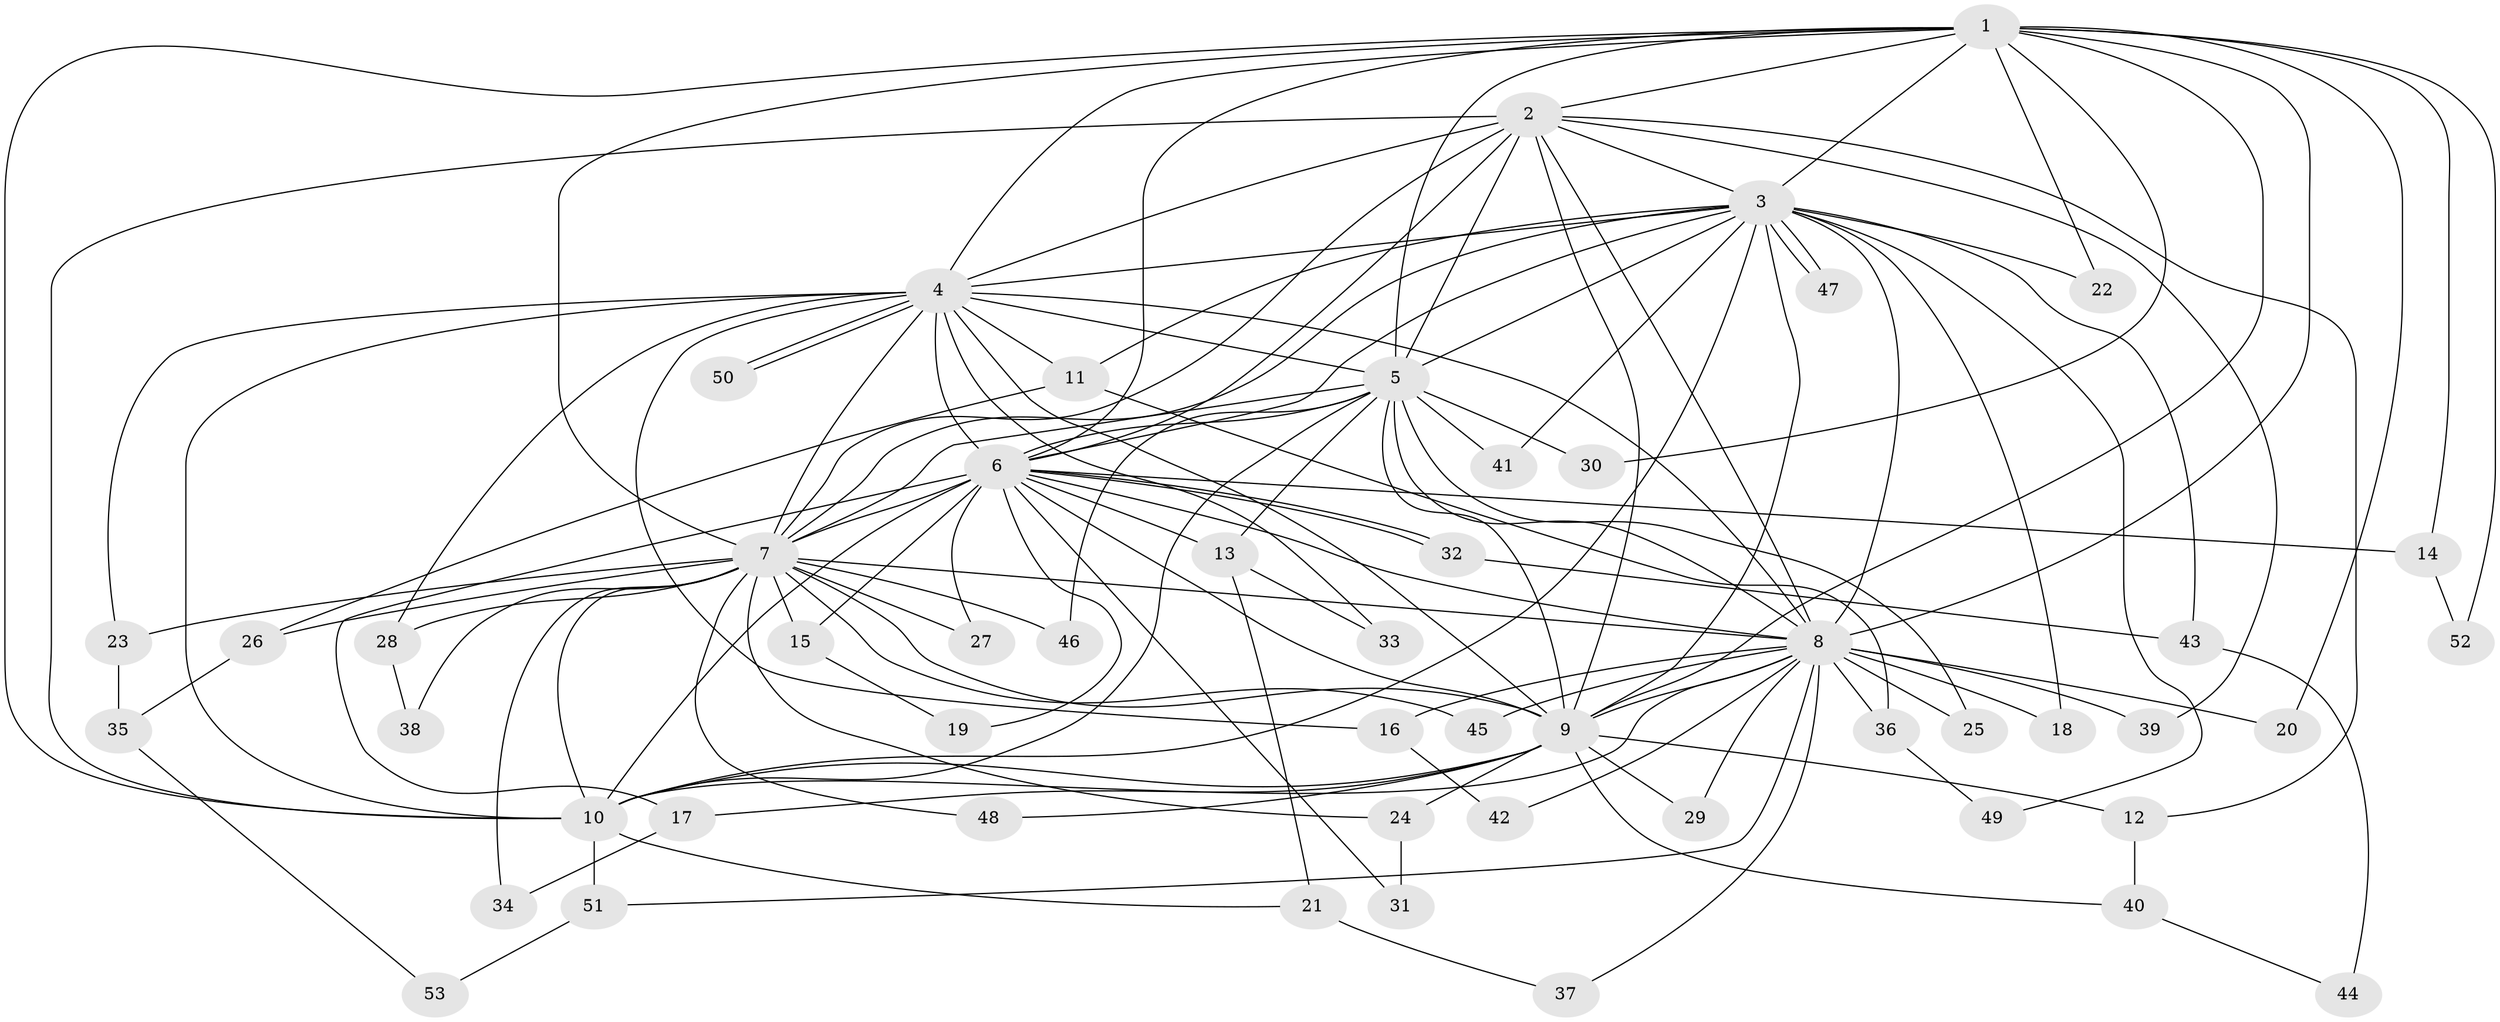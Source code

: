 // Generated by graph-tools (version 1.1) at 2025/01/03/09/25 03:01:21]
// undirected, 53 vertices, 131 edges
graph export_dot {
graph [start="1"]
  node [color=gray90,style=filled];
  1;
  2;
  3;
  4;
  5;
  6;
  7;
  8;
  9;
  10;
  11;
  12;
  13;
  14;
  15;
  16;
  17;
  18;
  19;
  20;
  21;
  22;
  23;
  24;
  25;
  26;
  27;
  28;
  29;
  30;
  31;
  32;
  33;
  34;
  35;
  36;
  37;
  38;
  39;
  40;
  41;
  42;
  43;
  44;
  45;
  46;
  47;
  48;
  49;
  50;
  51;
  52;
  53;
  1 -- 2;
  1 -- 3;
  1 -- 4;
  1 -- 5;
  1 -- 6;
  1 -- 7;
  1 -- 8;
  1 -- 9;
  1 -- 10;
  1 -- 14;
  1 -- 20;
  1 -- 22;
  1 -- 30;
  1 -- 52;
  2 -- 3;
  2 -- 4;
  2 -- 5;
  2 -- 6;
  2 -- 7;
  2 -- 8;
  2 -- 9;
  2 -- 10;
  2 -- 12;
  2 -- 39;
  3 -- 4;
  3 -- 5;
  3 -- 6;
  3 -- 7;
  3 -- 8;
  3 -- 9;
  3 -- 10;
  3 -- 11;
  3 -- 18;
  3 -- 22;
  3 -- 41;
  3 -- 43;
  3 -- 47;
  3 -- 47;
  3 -- 49;
  4 -- 5;
  4 -- 6;
  4 -- 7;
  4 -- 8;
  4 -- 9;
  4 -- 10;
  4 -- 11;
  4 -- 16;
  4 -- 23;
  4 -- 28;
  4 -- 33;
  4 -- 50;
  4 -- 50;
  5 -- 6;
  5 -- 7;
  5 -- 8;
  5 -- 9;
  5 -- 10;
  5 -- 13;
  5 -- 25;
  5 -- 30;
  5 -- 41;
  5 -- 46;
  6 -- 7;
  6 -- 8;
  6 -- 9;
  6 -- 10;
  6 -- 13;
  6 -- 14;
  6 -- 15;
  6 -- 17;
  6 -- 19;
  6 -- 27;
  6 -- 31;
  6 -- 32;
  6 -- 32;
  7 -- 8;
  7 -- 9;
  7 -- 10;
  7 -- 15;
  7 -- 23;
  7 -- 24;
  7 -- 26;
  7 -- 27;
  7 -- 28;
  7 -- 34;
  7 -- 38;
  7 -- 45;
  7 -- 46;
  7 -- 48;
  8 -- 9;
  8 -- 10;
  8 -- 16;
  8 -- 18;
  8 -- 20;
  8 -- 25;
  8 -- 29;
  8 -- 36;
  8 -- 37;
  8 -- 39;
  8 -- 42;
  8 -- 45;
  8 -- 51;
  9 -- 10;
  9 -- 12;
  9 -- 17;
  9 -- 24;
  9 -- 29;
  9 -- 40;
  9 -- 48;
  10 -- 21;
  10 -- 51;
  11 -- 26;
  11 -- 36;
  12 -- 40;
  13 -- 21;
  13 -- 33;
  14 -- 52;
  15 -- 19;
  16 -- 42;
  17 -- 34;
  21 -- 37;
  23 -- 35;
  24 -- 31;
  26 -- 35;
  28 -- 38;
  32 -- 43;
  35 -- 53;
  36 -- 49;
  40 -- 44;
  43 -- 44;
  51 -- 53;
}
